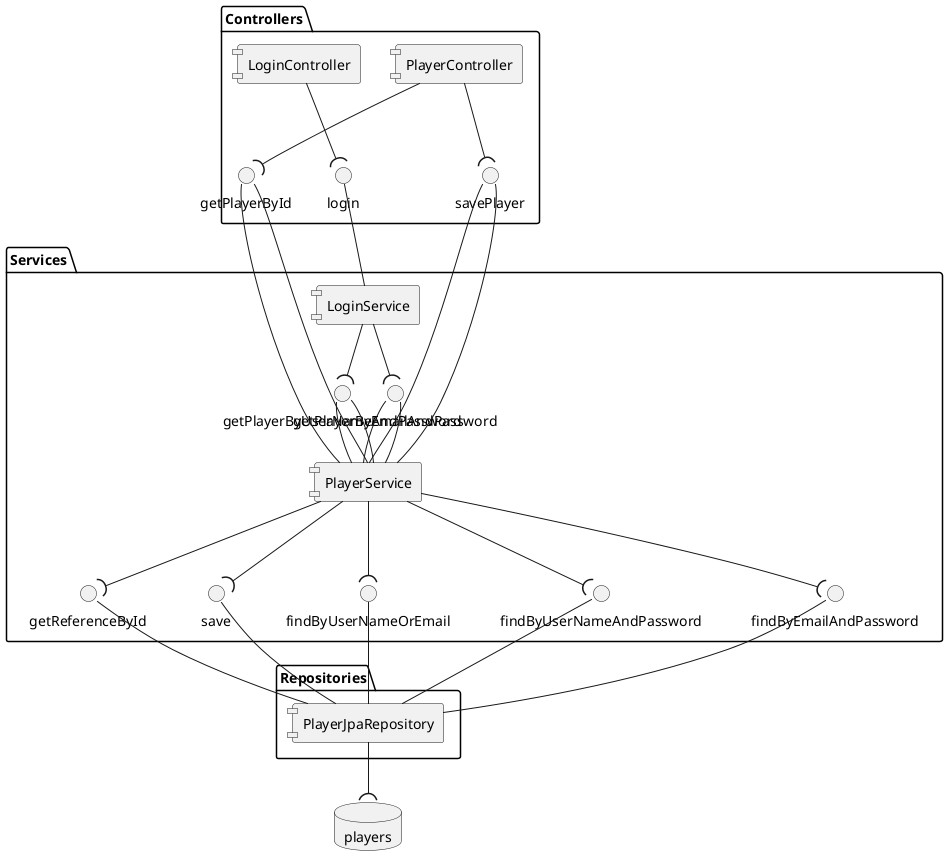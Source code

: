 @startuml
skinparam componentStyle uml1

database "players"
package "Controllers" {
[PlayerController] --(getPlayerById
[PlayerController] --(savePlayer
[LoginController] --(login
}


package "Services" {
[LoginService] --(getPlayerByUserNameAndPassword
[LoginService] --(getPlayerByEmailAndPassword

[PlayerService] --(getReferenceById
[PlayerService] --(save
[PlayerService] --(findByUserNameOrEmail
[PlayerService] --(findByUserNameAndPassword
[PlayerService] --(findByEmailAndPassword

login --[LoginService]
getPlayerById -- [PlayerService]
savePlayer -- [PlayerService]
getPlayerByUserNameAndPassword -- [PlayerService]
getPlayerByEmailAndPassword -- [PlayerService]

}

package "Repositories" {

[PlayerJpaRepository] --("players"
getReferenceById --[PlayerJpaRepository]
save -- [PlayerJpaRepository]
findByUserNameOrEmail -- [PlayerJpaRepository]

getPlayerById -- [PlayerService]
savePlayer -- [PlayerService]
getPlayerByUserNameAndPassword -- [PlayerService]
getPlayerByEmailAndPassword -- [PlayerService]




findByUserNameAndPassword -- [PlayerJpaRepository]
findByEmailAndPassword -- [PlayerJpaRepository]

}

@enduml
